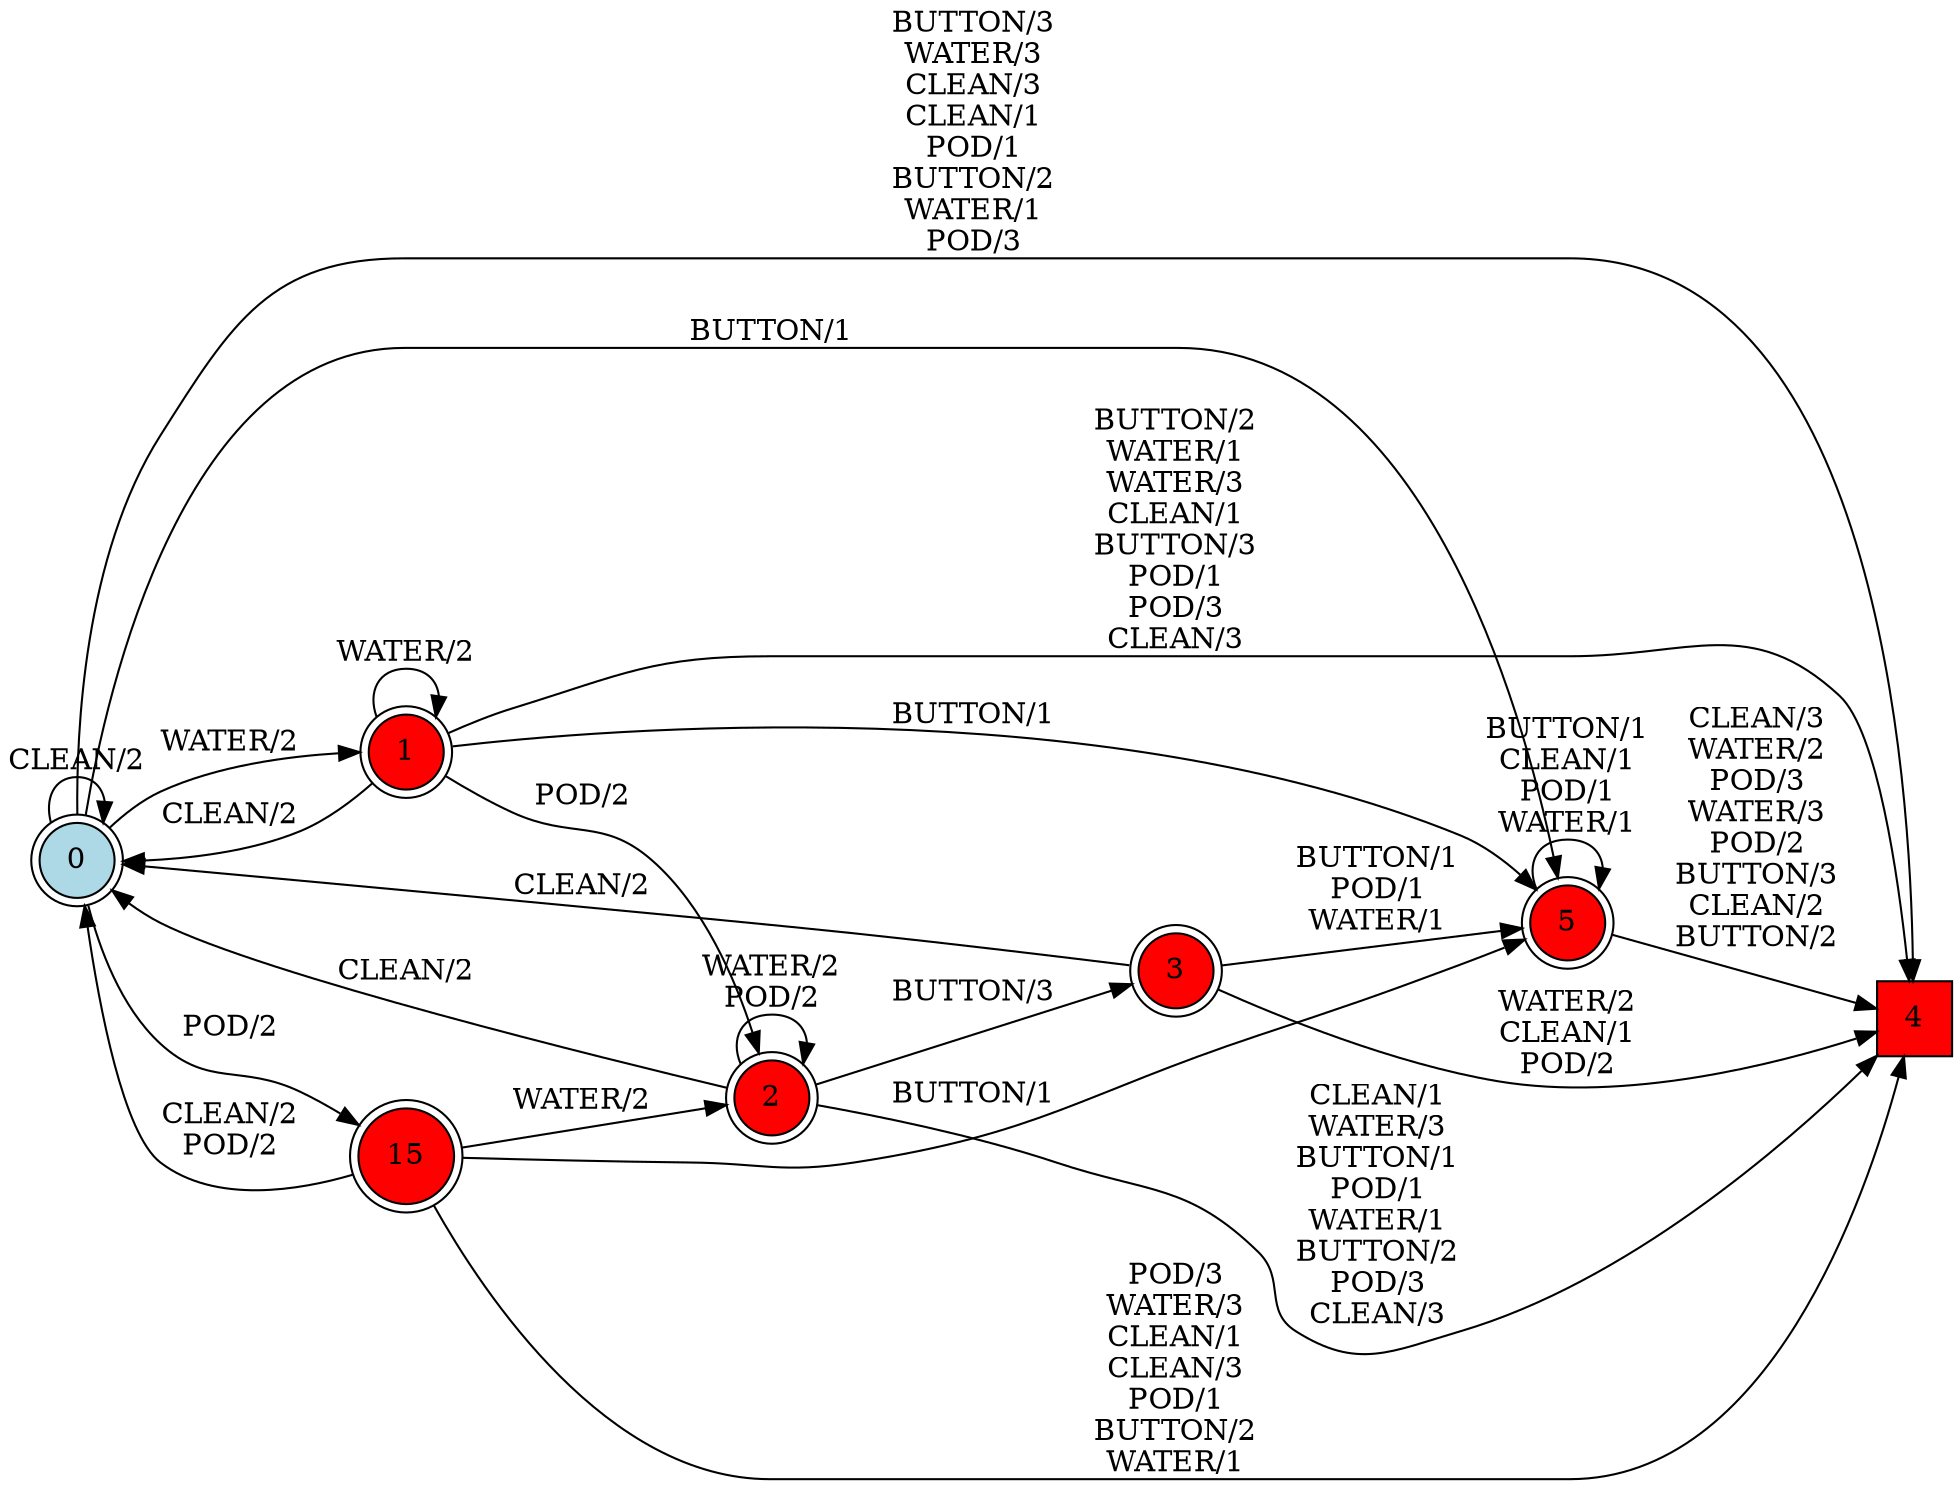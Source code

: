 digraph G {
  rankdir=LR;
  node [shape=circle, style=filled, fillcolor=white];
  "0" [isInitial=True, fillcolor=lightblue, shape=doublecircle];
  "1" [fillcolor=red, shape=doublecircle];
  "2" [fillcolor=red, shape=doublecircle];
  "3" [fillcolor=red, shape=doublecircle];
  "4" [fillcolor=red, shape=square];
  "5" [fillcolor=red, shape=doublecircle];
  "15" [fillcolor=red, shape=doublecircle];
  "0" -> "1" [label="WATER/2"];
  "0" -> "5" [label="BUTTON/1"];
  "0" -> "15" [label="POD/2"];
  "0" -> "0" [label="CLEAN/2"];
  "0" -> "4" [label="BUTTON/3\nWATER/3\nCLEAN/3\nCLEAN/1\nPOD/1\nBUTTON/2\nWATER/1\nPOD/3"];
  "1" -> "2" [label="POD/2"];
  "1" -> "4" [label="BUTTON/2\nWATER/1\nWATER/3\nCLEAN/1\nBUTTON/3\nPOD/1\nPOD/3\nCLEAN/3"];
  "1" -> "0" [label="CLEAN/2"];
  "1" -> "5" [label="BUTTON/1"];
  "1" -> "1" [label="WATER/2"];
  "2" -> "3" [label="BUTTON/3"];
  "2" -> "4" [label="CLEAN/1\nWATER/3\nBUTTON/1\nPOD/1\nWATER/1\nBUTTON/2\nPOD/3\nCLEAN/3"];
  "2" -> "0" [label="CLEAN/2"];
  "2" -> "2" [label="WATER/2\nPOD/2"];
  "3" -> "4" [label="WATER/2\nCLEAN/1\nPOD/2"];
  "3" -> "0" [label="CLEAN/2"];
  "3" -> "5" [label="BUTTON/1\nPOD/1\nWATER/1"];
  "5" -> "4" [label="CLEAN/3\nWATER/2\nPOD/3\nWATER/3\nPOD/2\nBUTTON/3\nCLEAN/2\nBUTTON/2"];
  "5" -> "5" [label="BUTTON/1\nCLEAN/1\nPOD/1\nWATER/1"];
  "15" -> "4" [label="POD/3\nWATER/3\nCLEAN/1\nCLEAN/3\nPOD/1\nBUTTON/2\nWATER/1"];
  "15" -> "0" [label="CLEAN/2\nPOD/2"];
  "15" -> "5" [label="BUTTON/1"];
  "15" -> "2" [label="WATER/2"];
}